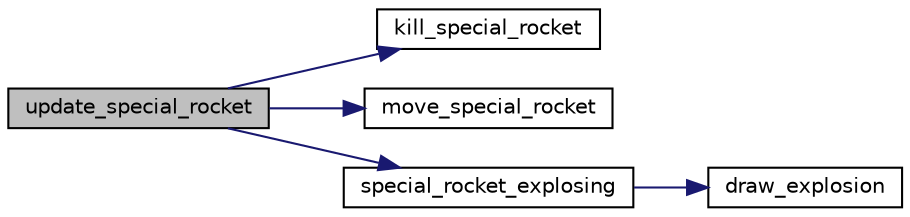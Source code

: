 digraph "update_special_rocket"
{
 // LATEX_PDF_SIZE
  edge [fontname="Helvetica",fontsize="10",labelfontname="Helvetica",labelfontsize="10"];
  node [fontname="Helvetica",fontsize="10",shape=record];
  rankdir="LR";
  Node1 [label="update_special_rocket",height=0.2,width=0.4,color="black", fillcolor="grey75", style="filled", fontcolor="black",tooltip="Function that update the special rocket : manage the explosion, the movement and the death."];
  Node1 -> Node2 [color="midnightblue",fontsize="10",style="solid",fontname="Helvetica"];
  Node2 [label="kill_special_rocket",height=0.2,width=0.4,color="black", fillcolor="white", style="filled",URL="$rocket__controller_8c.html#af32dce05a7e8d0a021b0531afb7c692a",tooltip="Function that kill the special rocket after the explosion."];
  Node1 -> Node3 [color="midnightblue",fontsize="10",style="solid",fontname="Helvetica"];
  Node3 [label="move_special_rocket",height=0.2,width=0.4,color="black", fillcolor="white", style="filled",URL="$rocket__controller_8c.html#aa5ffaa798b39f678721de693178d716b",tooltip="Function that move the special rocket for they follow the player."];
  Node1 -> Node4 [color="midnightblue",fontsize="10",style="solid",fontname="Helvetica"];
  Node4 [label="special_rocket_explosing",height=0.2,width=0.4,color="black", fillcolor="white", style="filled",URL="$rocket__controller_8c.html#ad7dcf09f27f78ac218ab1eda9afa8b82",tooltip="Function that manage the explosion animation."];
  Node4 -> Node5 [color="midnightblue",fontsize="10",style="solid",fontname="Helvetica"];
  Node5 [label="draw_explosion",height=0.2,width=0.4,color="black", fillcolor="white", style="filled",URL="$window_8h.html#a9a9aad364660af00c3e95d8a4d852fed",tooltip="draw the explosion of special rocket"];
}
